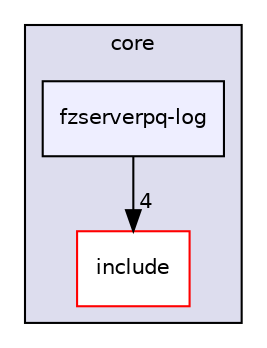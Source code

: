 digraph "core/fzserverpq-log" {
  compound=true
  node [ fontsize="10", fontname="Helvetica"];
  edge [ labelfontsize="10", labelfontname="Helvetica"];
  subgraph clusterdir_4270bfced15e0e73154b13468c7c9ad9 {
    graph [ bgcolor="#ddddee", pencolor="black", label="core" fontname="Helvetica", fontsize="10", URL="dir_4270bfced15e0e73154b13468c7c9ad9.html"]
  dir_24d671cfcbc5d5238a6bd565a49d198f [shape=box label="include" fillcolor="white" style="filled" color="red" URL="dir_24d671cfcbc5d5238a6bd565a49d198f.html"];
  dir_b16055050b9ccc751e795fc6836580a7 [shape=box, label="fzserverpq-log", style="filled", fillcolor="#eeeeff", pencolor="black", URL="dir_b16055050b9ccc751e795fc6836580a7.html"];
  }
  dir_b16055050b9ccc751e795fc6836580a7->dir_24d671cfcbc5d5238a6bd565a49d198f [headlabel="4", labeldistance=1.5 headhref="dir_000011_000050.html"];
}
